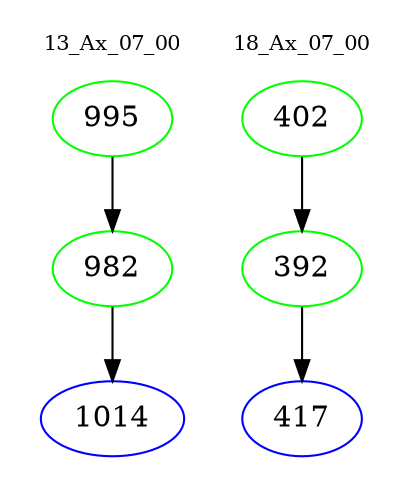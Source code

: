 digraph{
subgraph cluster_0 {
color = white
label = "13_Ax_07_00";
fontsize=10;
T0_995 [label="995", color="green"]
T0_995 -> T0_982 [color="black"]
T0_982 [label="982", color="green"]
T0_982 -> T0_1014 [color="black"]
T0_1014 [label="1014", color="blue"]
}
subgraph cluster_1 {
color = white
label = "18_Ax_07_00";
fontsize=10;
T1_402 [label="402", color="green"]
T1_402 -> T1_392 [color="black"]
T1_392 [label="392", color="green"]
T1_392 -> T1_417 [color="black"]
T1_417 [label="417", color="blue"]
}
}
